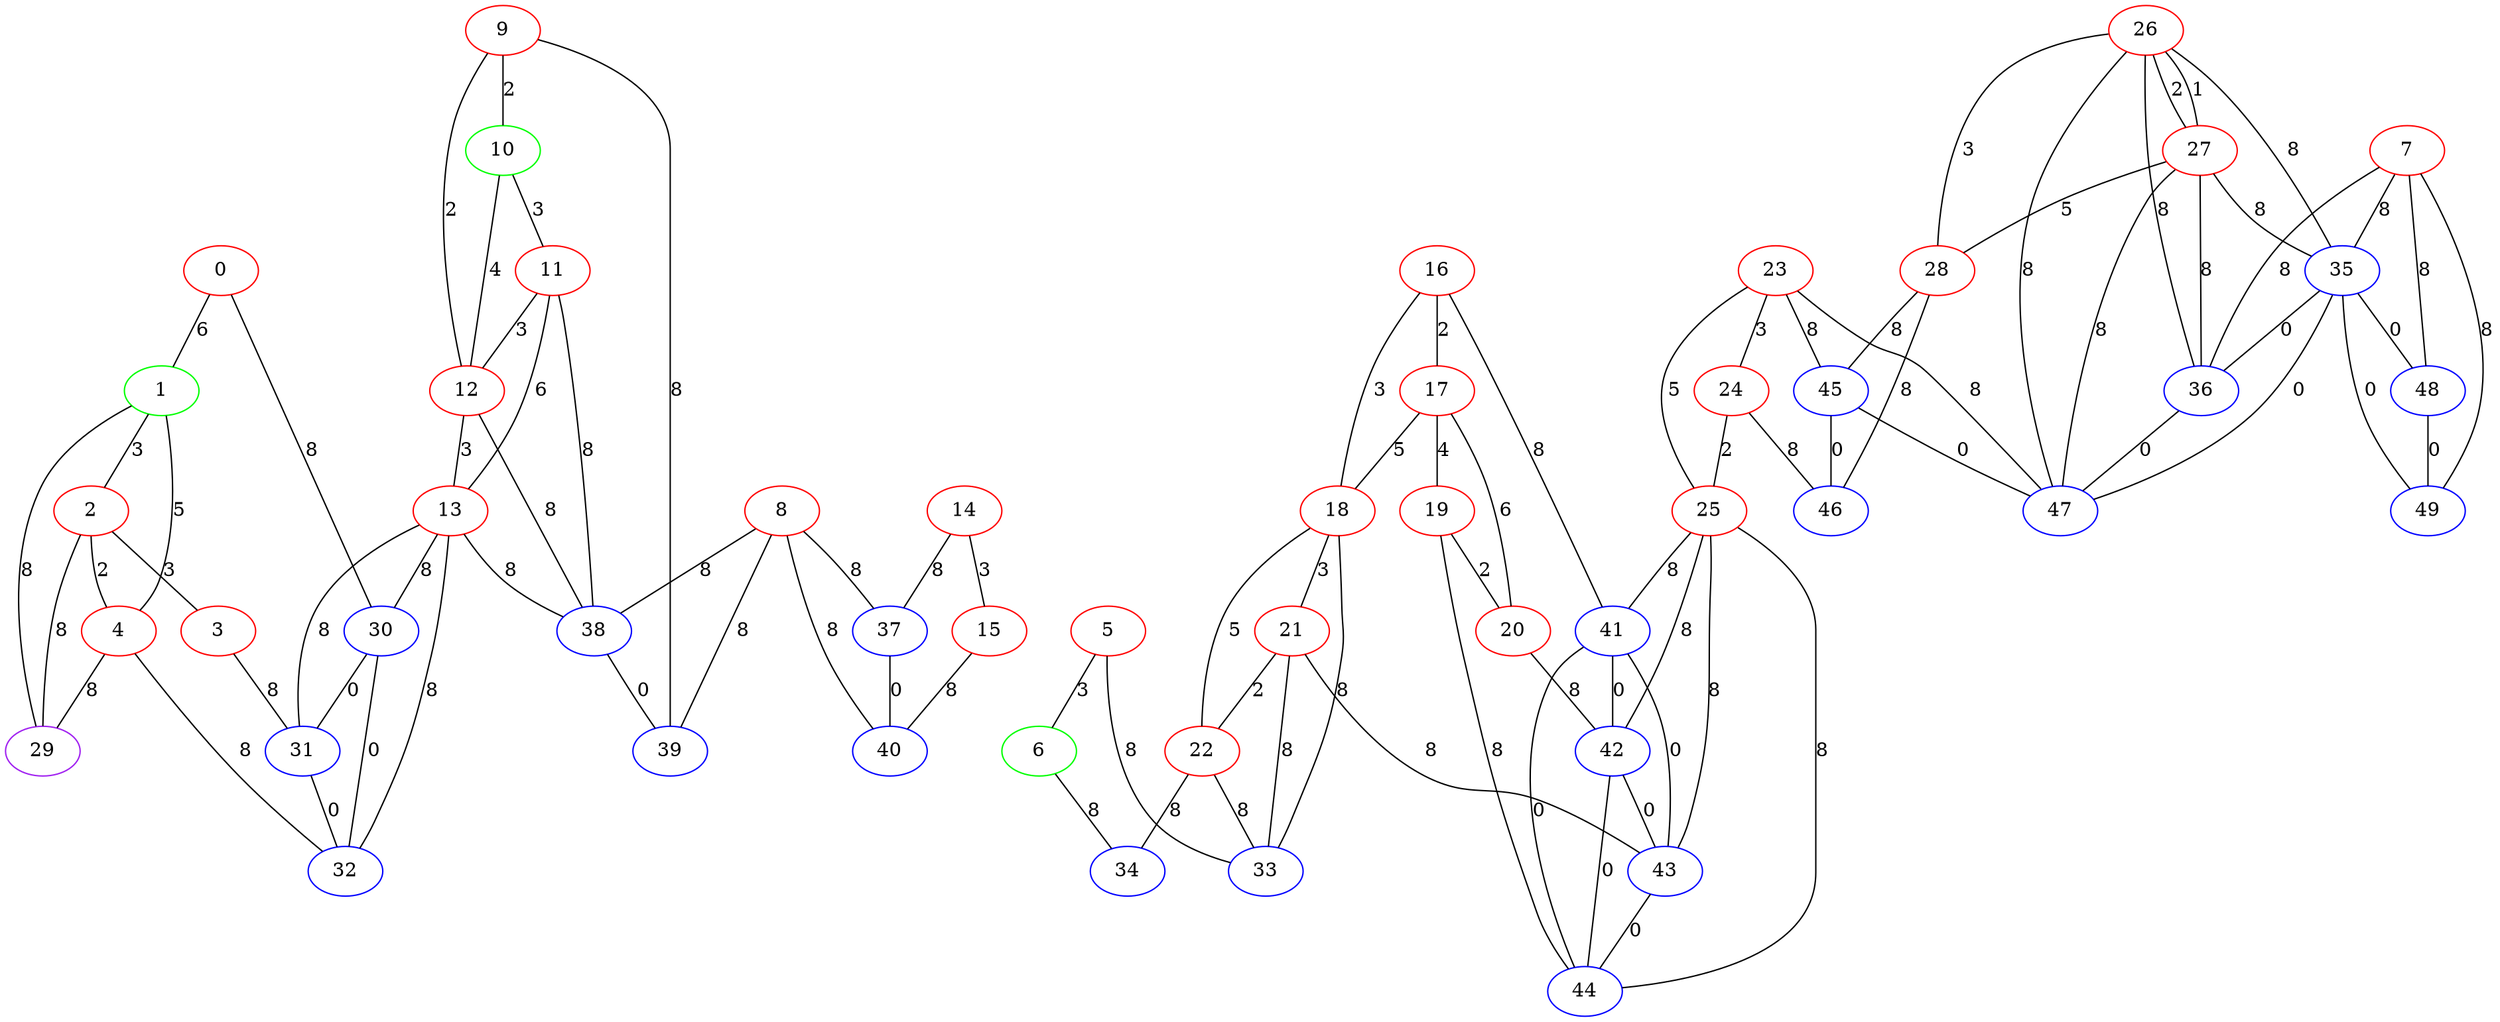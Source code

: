 graph "" {
0 [color=red, weight=1];
1 [color=green, weight=2];
2 [color=red, weight=1];
3 [color=red, weight=1];
4 [color=red, weight=1];
5 [color=red, weight=1];
6 [color=green, weight=2];
7 [color=red, weight=1];
8 [color=red, weight=1];
9 [color=red, weight=1];
10 [color=green, weight=2];
11 [color=red, weight=1];
12 [color=red, weight=1];
13 [color=red, weight=1];
14 [color=red, weight=1];
15 [color=red, weight=1];
16 [color=red, weight=1];
17 [color=red, weight=1];
18 [color=red, weight=1];
19 [color=red, weight=1];
20 [color=red, weight=1];
21 [color=red, weight=1];
22 [color=red, weight=1];
23 [color=red, weight=1];
24 [color=red, weight=1];
25 [color=red, weight=1];
26 [color=red, weight=1];
27 [color=red, weight=1];
28 [color=red, weight=1];
29 [color=purple, weight=4];
30 [color=blue, weight=3];
31 [color=blue, weight=3];
32 [color=blue, weight=3];
33 [color=blue, weight=3];
34 [color=blue, weight=3];
35 [color=blue, weight=3];
36 [color=blue, weight=3];
37 [color=blue, weight=3];
38 [color=blue, weight=3];
39 [color=blue, weight=3];
40 [color=blue, weight=3];
41 [color=blue, weight=3];
42 [color=blue, weight=3];
43 [color=blue, weight=3];
44 [color=blue, weight=3];
45 [color=blue, weight=3];
46 [color=blue, weight=3];
47 [color=blue, weight=3];
48 [color=blue, weight=3];
49 [color=blue, weight=3];
0 -- 1  [key=0, label=6];
0 -- 30  [key=0, label=8];
1 -- 2  [key=0, label=3];
1 -- 4  [key=0, label=5];
1 -- 29  [key=0, label=8];
2 -- 3  [key=0, label=3];
2 -- 4  [key=0, label=2];
2 -- 29  [key=0, label=8];
3 -- 31  [key=0, label=8];
4 -- 32  [key=0, label=8];
4 -- 29  [key=0, label=8];
5 -- 33  [key=0, label=8];
5 -- 6  [key=0, label=3];
6 -- 34  [key=0, label=8];
7 -- 48  [key=0, label=8];
7 -- 49  [key=0, label=8];
7 -- 35  [key=0, label=8];
7 -- 36  [key=0, label=8];
8 -- 40  [key=0, label=8];
8 -- 37  [key=0, label=8];
8 -- 38  [key=0, label=8];
8 -- 39  [key=0, label=8];
9 -- 10  [key=0, label=2];
9 -- 12  [key=0, label=2];
9 -- 39  [key=0, label=8];
10 -- 11  [key=0, label=3];
10 -- 12  [key=0, label=4];
11 -- 12  [key=0, label=3];
11 -- 13  [key=0, label=6];
11 -- 38  [key=0, label=8];
12 -- 13  [key=0, label=3];
12 -- 38  [key=0, label=8];
13 -- 32  [key=0, label=8];
13 -- 38  [key=0, label=8];
13 -- 30  [key=0, label=8];
13 -- 31  [key=0, label=8];
14 -- 37  [key=0, label=8];
14 -- 15  [key=0, label=3];
15 -- 40  [key=0, label=8];
16 -- 17  [key=0, label=2];
16 -- 18  [key=0, label=3];
16 -- 41  [key=0, label=8];
17 -- 18  [key=0, label=5];
17 -- 19  [key=0, label=4];
17 -- 20  [key=0, label=6];
18 -- 21  [key=0, label=3];
18 -- 22  [key=0, label=5];
18 -- 33  [key=0, label=8];
19 -- 20  [key=0, label=2];
19 -- 44  [key=0, label=8];
20 -- 42  [key=0, label=8];
21 -- 33  [key=0, label=8];
21 -- 43  [key=0, label=8];
21 -- 22  [key=0, label=2];
22 -- 33  [key=0, label=8];
22 -- 34  [key=0, label=8];
23 -- 24  [key=0, label=3];
23 -- 25  [key=0, label=5];
23 -- 45  [key=0, label=8];
23 -- 47  [key=0, label=8];
24 -- 25  [key=0, label=2];
24 -- 46  [key=0, label=8];
25 -- 41  [key=0, label=8];
25 -- 42  [key=0, label=8];
25 -- 43  [key=0, label=8];
25 -- 44  [key=0, label=8];
26 -- 35  [key=0, label=8];
26 -- 27  [key=0, label=2];
26 -- 27  [key=1, label=1];
26 -- 28  [key=0, label=3];
26 -- 47  [key=0, label=8];
26 -- 36  [key=0, label=8];
27 -- 36  [key=0, label=8];
27 -- 35  [key=0, label=8];
27 -- 28  [key=0, label=5];
27 -- 47  [key=0, label=8];
28 -- 45  [key=0, label=8];
28 -- 46  [key=0, label=8];
30 -- 32  [key=0, label=0];
30 -- 31  [key=0, label=0];
31 -- 32  [key=0, label=0];
35 -- 36  [key=0, label=0];
35 -- 47  [key=0, label=0];
35 -- 48  [key=0, label=0];
35 -- 49  [key=0, label=0];
36 -- 47  [key=0, label=0];
37 -- 40  [key=0, label=0];
38 -- 39  [key=0, label=0];
41 -- 42  [key=0, label=0];
41 -- 43  [key=0, label=0];
41 -- 44  [key=0, label=0];
42 -- 43  [key=0, label=0];
42 -- 44  [key=0, label=0];
43 -- 44  [key=0, label=0];
45 -- 46  [key=0, label=0];
45 -- 47  [key=0, label=0];
48 -- 49  [key=0, label=0];
}
